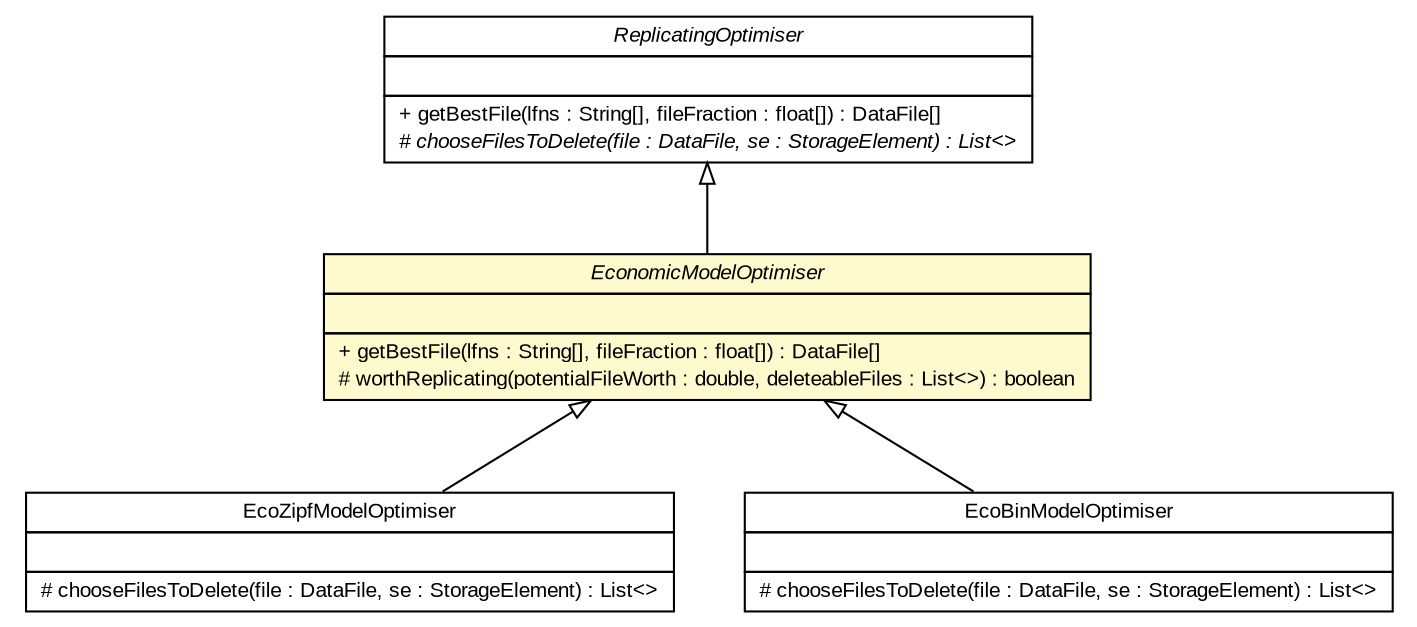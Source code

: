 #!/usr/local/bin/dot
#
# Class diagram 
# Generated by UMLGraph version R5_7_2-3-gee82a7 (http://www.umlgraph.org/)
#

digraph G {
	edge [fontname="arial",fontsize=10,labelfontname="arial",labelfontsize=10];
	node [fontname="arial",fontsize=10,shape=plaintext];
	nodesep=0.25;
	ranksep=0.5;
	// org.edg.data.replication.optorsim.optor.ReplicatingOptimiser
	c4149 [label=<<table title="org.edg.data.replication.optorsim.optor.ReplicatingOptimiser" border="0" cellborder="1" cellspacing="0" cellpadding="2" port="p" href="./ReplicatingOptimiser.html">
		<tr><td><table border="0" cellspacing="0" cellpadding="1">
<tr><td align="center" balign="center"><font face="arial italic"> ReplicatingOptimiser </font></td></tr>
		</table></td></tr>
		<tr><td><table border="0" cellspacing="0" cellpadding="1">
<tr><td align="left" balign="left">  </td></tr>
		</table></td></tr>
		<tr><td><table border="0" cellspacing="0" cellpadding="1">
<tr><td align="left" balign="left"> + getBestFile(lfns : String[], fileFraction : float[]) : DataFile[] </td></tr>
<tr><td align="left" balign="left"><font face="arial italic" point-size="10.0"> # chooseFilesToDelete(file : DataFile, se : StorageElement) : List&lt;&gt; </font></td></tr>
		</table></td></tr>
		</table>>, URL="./ReplicatingOptimiser.html", fontname="arial", fontcolor="black", fontsize=10.0];
	// org.edg.data.replication.optorsim.optor.EcoZipfModelOptimiser
	c4157 [label=<<table title="org.edg.data.replication.optorsim.optor.EcoZipfModelOptimiser" border="0" cellborder="1" cellspacing="0" cellpadding="2" port="p" href="./EcoZipfModelOptimiser.html">
		<tr><td><table border="0" cellspacing="0" cellpadding="1">
<tr><td align="center" balign="center"> EcoZipfModelOptimiser </td></tr>
		</table></td></tr>
		<tr><td><table border="0" cellspacing="0" cellpadding="1">
<tr><td align="left" balign="left">  </td></tr>
		</table></td></tr>
		<tr><td><table border="0" cellspacing="0" cellpadding="1">
<tr><td align="left" balign="left"> # chooseFilesToDelete(file : DataFile, se : StorageElement) : List&lt;&gt; </td></tr>
		</table></td></tr>
		</table>>, URL="./EcoZipfModelOptimiser.html", fontname="arial", fontcolor="black", fontsize=10.0];
	// org.edg.data.replication.optorsim.optor.EconomicModelOptimiser
	c4159 [label=<<table title="org.edg.data.replication.optorsim.optor.EconomicModelOptimiser" border="0" cellborder="1" cellspacing="0" cellpadding="2" port="p" bgcolor="lemonChiffon" href="./EconomicModelOptimiser.html">
		<tr><td><table border="0" cellspacing="0" cellpadding="1">
<tr><td align="center" balign="center"><font face="arial italic"> EconomicModelOptimiser </font></td></tr>
		</table></td></tr>
		<tr><td><table border="0" cellspacing="0" cellpadding="1">
<tr><td align="left" balign="left">  </td></tr>
		</table></td></tr>
		<tr><td><table border="0" cellspacing="0" cellpadding="1">
<tr><td align="left" balign="left"> + getBestFile(lfns : String[], fileFraction : float[]) : DataFile[] </td></tr>
<tr><td align="left" balign="left"> # worthReplicating(potentialFileWorth : double, deleteableFiles : List&lt;&gt;) : boolean </td></tr>
		</table></td></tr>
		</table>>, URL="./EconomicModelOptimiser.html", fontname="arial", fontcolor="black", fontsize=10.0];
	// org.edg.data.replication.optorsim.optor.EcoBinModelOptimiser
	c4161 [label=<<table title="org.edg.data.replication.optorsim.optor.EcoBinModelOptimiser" border="0" cellborder="1" cellspacing="0" cellpadding="2" port="p" href="./EcoBinModelOptimiser.html">
		<tr><td><table border="0" cellspacing="0" cellpadding="1">
<tr><td align="center" balign="center"> EcoBinModelOptimiser </td></tr>
		</table></td></tr>
		<tr><td><table border="0" cellspacing="0" cellpadding="1">
<tr><td align="left" balign="left">  </td></tr>
		</table></td></tr>
		<tr><td><table border="0" cellspacing="0" cellpadding="1">
<tr><td align="left" balign="left"> # chooseFilesToDelete(file : DataFile, se : StorageElement) : List&lt;&gt; </td></tr>
		</table></td></tr>
		</table>>, URL="./EcoBinModelOptimiser.html", fontname="arial", fontcolor="black", fontsize=10.0];
	//org.edg.data.replication.optorsim.optor.EcoZipfModelOptimiser extends org.edg.data.replication.optorsim.optor.EconomicModelOptimiser
	c4159:p -> c4157:p [dir=back,arrowtail=empty];
	//org.edg.data.replication.optorsim.optor.EconomicModelOptimiser extends org.edg.data.replication.optorsim.optor.ReplicatingOptimiser
	c4149:p -> c4159:p [dir=back,arrowtail=empty];
	//org.edg.data.replication.optorsim.optor.EcoBinModelOptimiser extends org.edg.data.replication.optorsim.optor.EconomicModelOptimiser
	c4159:p -> c4161:p [dir=back,arrowtail=empty];
}

